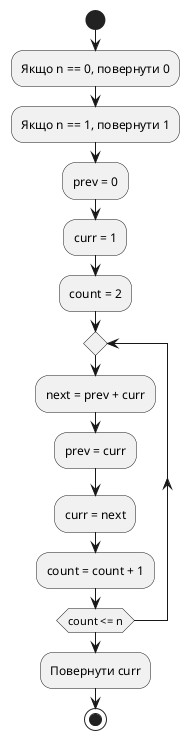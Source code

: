 @startuml
start
:Якщо n == 0, повернути 0;
:Якщо n == 1, повернути 1;
:prev = 0;
:curr = 1;
:count = 2;
repeat
  :next = prev + curr;
  :prev = curr;
  :curr = next;
  :count = count + 1;
repeat while (count <= n)
:Повернути curr;
stop
@enduml
